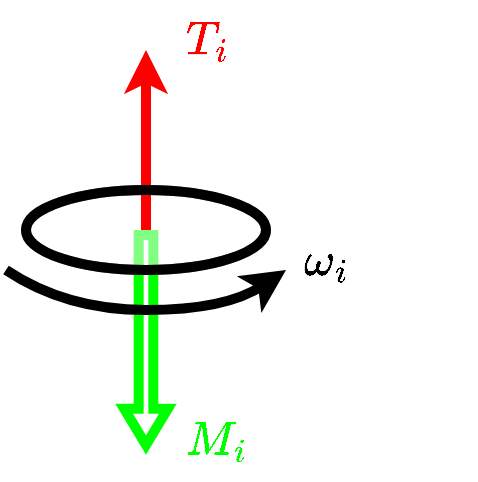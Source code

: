 <mxfile version="28.1.2">
  <diagram name="Page-1" id="LxLdfChvZs0XZIIdHfIZ">
    <mxGraphModel dx="426" dy="311" grid="1" gridSize="10" guides="1" tooltips="1" connect="1" arrows="1" fold="1" page="1" pageScale="1" pageWidth="850" pageHeight="1100" math="1" shadow="0">
      <root>
        <mxCell id="0" />
        <mxCell id="1" parent="0" />
        <mxCell id="dOyYMe6w83Tbo78HqpWG-5" value="" style="endArrow=classic;html=1;rounded=0;strokeWidth=5;fillColor=none;strokeColor=light-dark(#00FF00,#EDEDED);endFill=1;shape=flexArrow;endWidth=9.556;endSize=4.39;width=3.333;" edge="1" parent="1">
          <mxGeometry width="50" height="50" relative="1" as="geometry">
            <mxPoint x="480" y="290" as="sourcePoint" />
            <mxPoint x="480" y="400" as="targetPoint" />
          </mxGeometry>
        </mxCell>
        <mxCell id="hDPgeThS7KGppLuOswJO-2" value="" style="ellipse;whiteSpace=wrap;html=1;fillColor=default;strokeWidth=5;strokeColor=light-dark(#000000,#EDEDED);connectable=0;gradientColor=none;opacity=50;" parent="1" vertex="1">
          <mxGeometry x="420" y="270" width="120" height="40" as="geometry" />
        </mxCell>
        <mxCell id="hDPgeThS7KGppLuOswJO-11" value="" style="endArrow=classic;html=1;rounded=0;strokeWidth=5;fillColor=#f8cecc;strokeColor=light-dark(#FF0000,#EDEDED);endFill=1;" parent="1" edge="1">
          <mxGeometry width="50" height="50" relative="1" as="geometry">
            <mxPoint x="480" y="290" as="sourcePoint" />
            <mxPoint x="480" y="200" as="targetPoint" />
          </mxGeometry>
        </mxCell>
        <mxCell id="h5Z02QScvvgS4eAy6qmM-3" value="" style="curved=1;endArrow=classic;html=1;rounded=0;strokeWidth=5;" parent="1" edge="1">
          <mxGeometry width="50" height="50" relative="1" as="geometry">
            <mxPoint x="410" y="310" as="sourcePoint" />
            <mxPoint x="550" y="310" as="targetPoint" />
            <Array as="points">
              <mxPoint x="440" y="330" />
              <mxPoint x="520" y="330" />
            </Array>
          </mxGeometry>
        </mxCell>
        <mxCell id="h5Z02QScvvgS4eAy6qmM-8" value="&lt;b style=&quot;background-color: rgb(236, 236, 236);&quot;&gt;&lt;font style=&quot;color: rgb(0, 0, 0);&quot;&gt;$$\omega_i$$&lt;/font&gt;&lt;/b&gt;" style="text;html=1;align=center;verticalAlign=middle;resizable=0;points=[];autosize=1;strokeColor=none;fillColor=none;connectable=0;fontSize=20;" parent="1" vertex="1">
          <mxGeometry x="495" y="285" width="150" height="40" as="geometry" />
        </mxCell>
        <mxCell id="dOyYMe6w83Tbo78HqpWG-4" value="&lt;b style=&quot;background-color: rgb(236, 236, 236);&quot;&gt;&lt;font style=&quot;color: rgb(255, 0, 0);&quot;&gt;$$T_i$$&lt;/font&gt;&lt;/b&gt;" style="text;html=1;align=center;verticalAlign=middle;resizable=0;points=[];autosize=1;strokeColor=none;fillColor=none;fontSize=20;" vertex="1" parent="1">
          <mxGeometry x="460" y="175" width="100" height="40" as="geometry" />
        </mxCell>
        <mxCell id="dOyYMe6w83Tbo78HqpWG-6" value="&lt;b style=&quot;background-color: rgb(236, 236, 236);&quot;&gt;&lt;font style=&quot;color: rgb(0, 255, 0);&quot;&gt;$$M_i$$&lt;/font&gt;&lt;/b&gt;" style="text;html=1;align=center;verticalAlign=middle;resizable=0;points=[];autosize=1;strokeColor=none;fillColor=none;fontSize=20;" vertex="1" parent="1">
          <mxGeometry x="465" y="375" width="100" height="40" as="geometry" />
        </mxCell>
        <mxCell id="dOyYMe6w83Tbo78HqpWG-7" value="" style="ellipse;whiteSpace=wrap;html=1;fillColor=none;strokeWidth=5;strokeColor=light-dark(#000000,#EDEDED);connectable=0;gradientColor=none;" vertex="1" parent="1">
          <mxGeometry x="420" y="270" width="120" height="40" as="geometry" />
        </mxCell>
      </root>
    </mxGraphModel>
  </diagram>
</mxfile>
